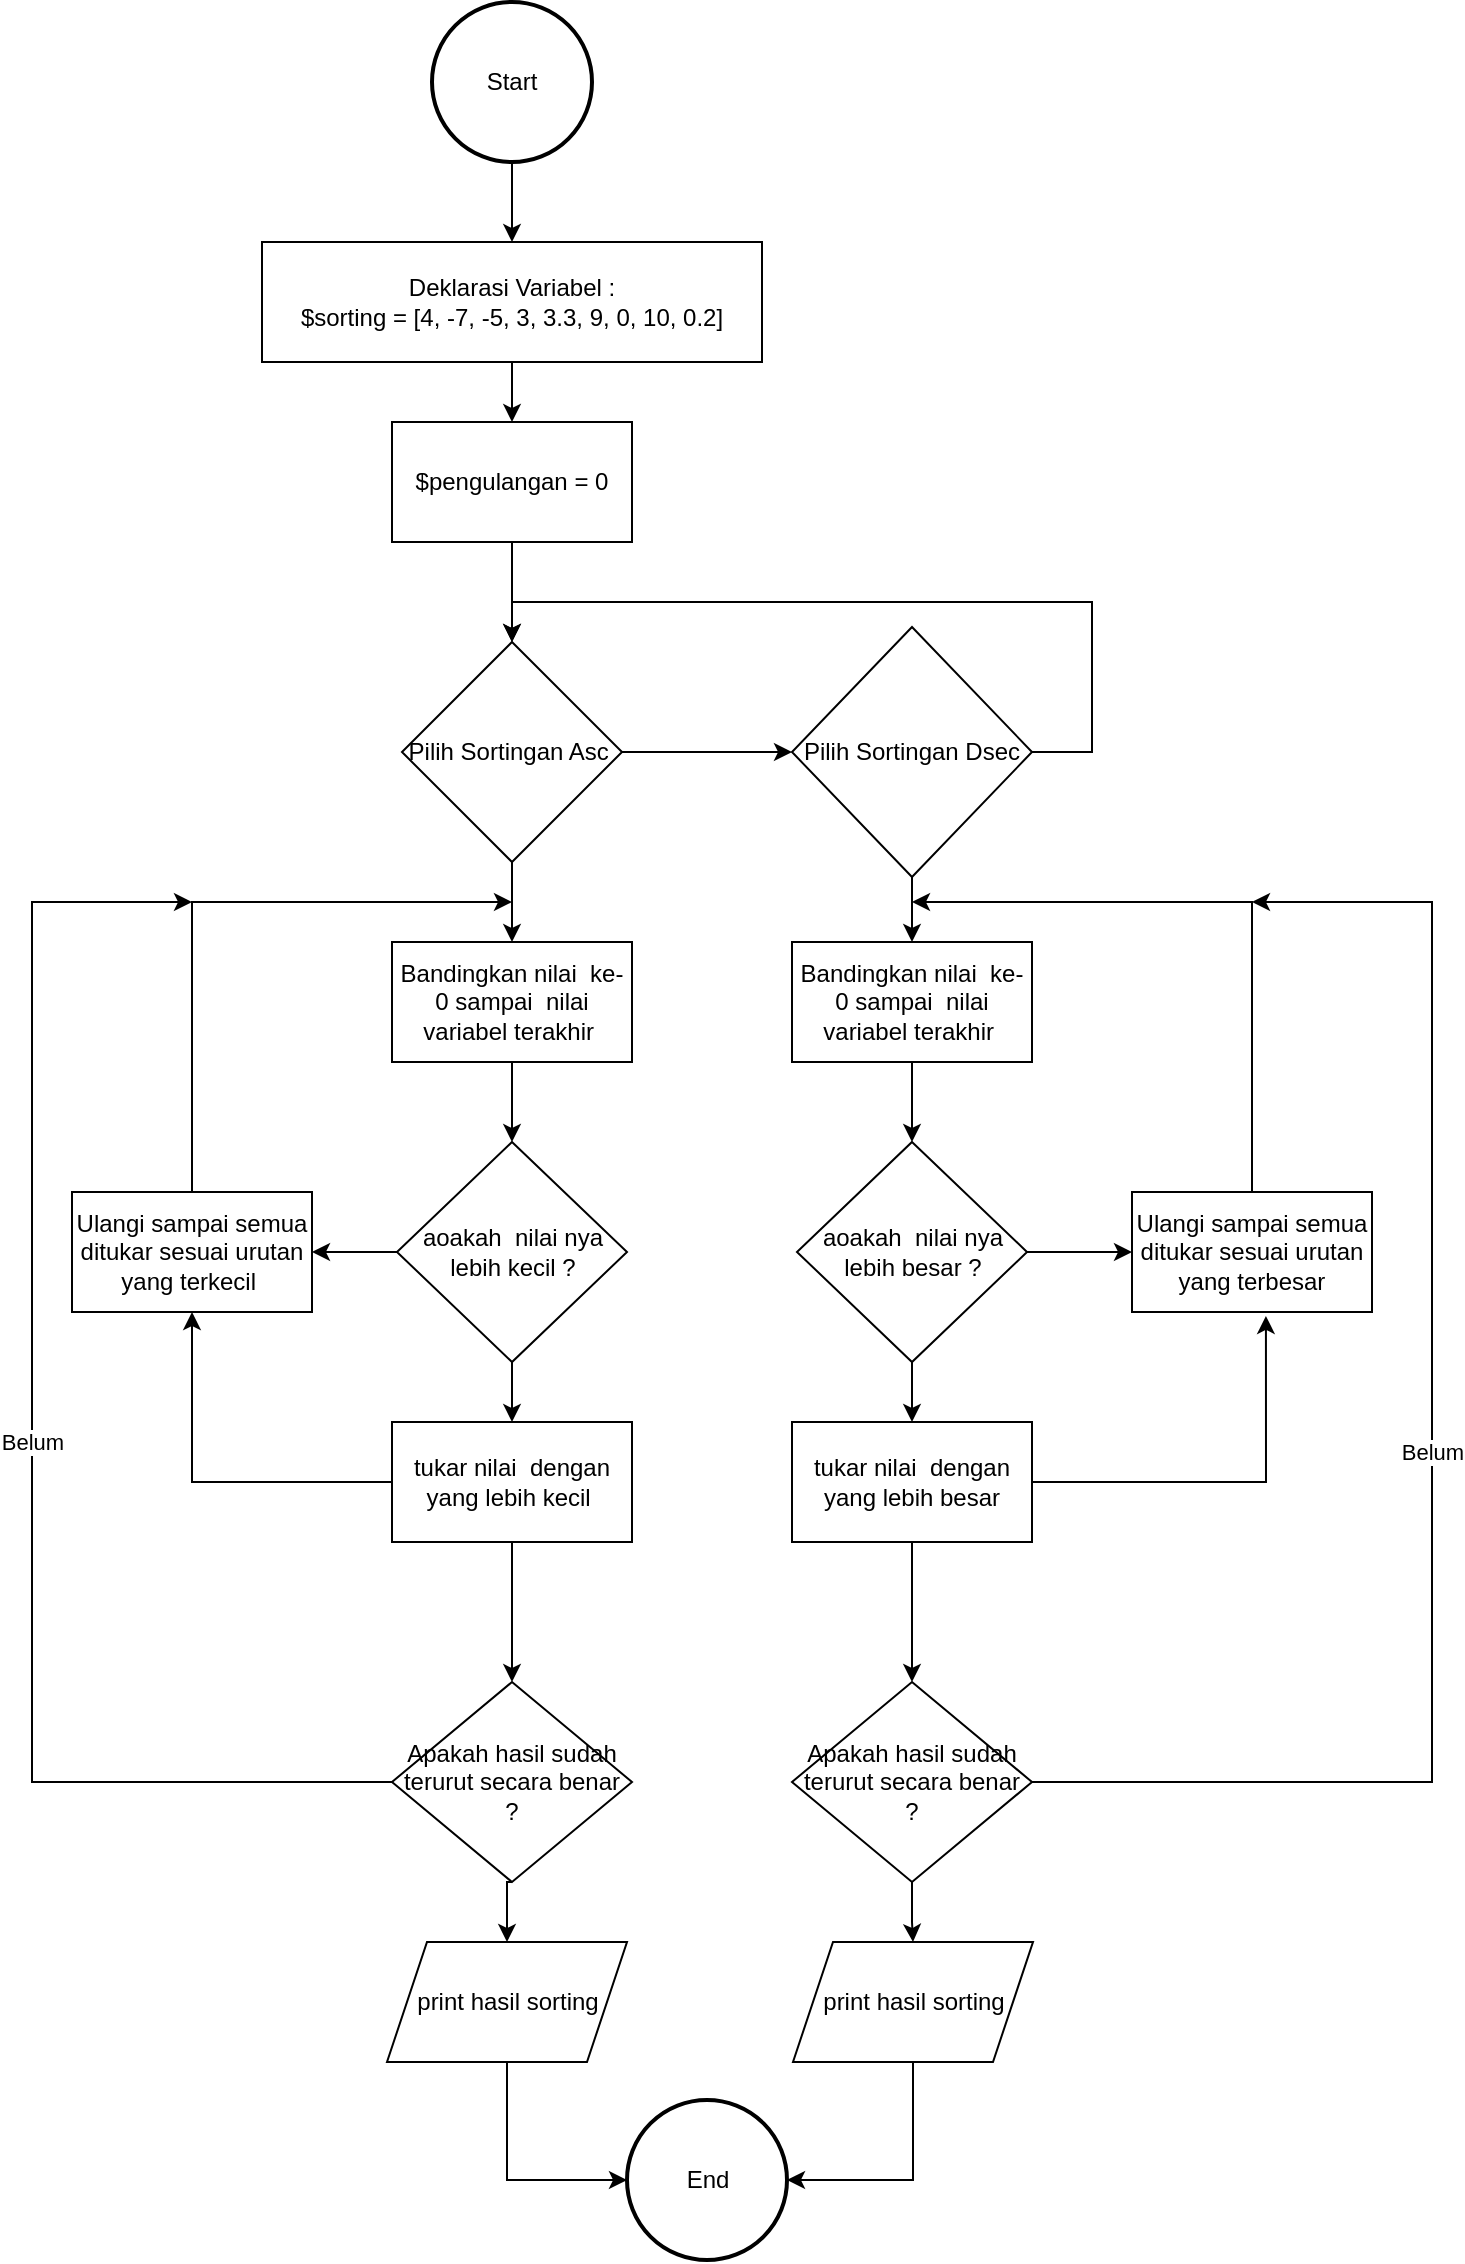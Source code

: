 <mxfile version="15.9.4" type="device"><diagram id="C5RBs43oDa-KdzZeNtuy" name="Page-1"><mxGraphModel dx="1231" dy="689" grid="1" gridSize="10" guides="1" tooltips="1" connect="1" arrows="1" fold="1" page="1" pageScale="1" pageWidth="827" pageHeight="1169" math="0" shadow="0"><root><mxCell id="WIyWlLk6GJQsqaUBKTNV-0"/><mxCell id="WIyWlLk6GJQsqaUBKTNV-1" parent="WIyWlLk6GJQsqaUBKTNV-0"/><mxCell id="5b2cCdzs2RsCWKGdiXrX-2" style="edgeStyle=orthogonalEdgeStyle;rounded=0;orthogonalLoop=1;jettySize=auto;html=1;exitX=0.5;exitY=1;exitDx=0;exitDy=0;exitPerimeter=0;entryX=0.5;entryY=0;entryDx=0;entryDy=0;" edge="1" parent="WIyWlLk6GJQsqaUBKTNV-1" source="5b2cCdzs2RsCWKGdiXrX-0" target="5b2cCdzs2RsCWKGdiXrX-1"><mxGeometry relative="1" as="geometry"/></mxCell><mxCell id="5b2cCdzs2RsCWKGdiXrX-0" value="Start" style="strokeWidth=2;html=1;shape=mxgraph.flowchart.start_2;whiteSpace=wrap;" vertex="1" parent="WIyWlLk6GJQsqaUBKTNV-1"><mxGeometry x="280" y="20" width="80" height="80" as="geometry"/></mxCell><mxCell id="5b2cCdzs2RsCWKGdiXrX-4" value="" style="edgeStyle=orthogonalEdgeStyle;rounded=0;orthogonalLoop=1;jettySize=auto;html=1;" edge="1" parent="WIyWlLk6GJQsqaUBKTNV-1" source="5b2cCdzs2RsCWKGdiXrX-1" target="5b2cCdzs2RsCWKGdiXrX-3"><mxGeometry relative="1" as="geometry"/></mxCell><mxCell id="5b2cCdzs2RsCWKGdiXrX-1" value="Deklarasi Variabel :&lt;br&gt;$sorting =&amp;nbsp;[4, -7, -5, 3, 3.3, 9, 0, 10, 0.2]" style="whiteSpace=wrap;html=1;" vertex="1" parent="WIyWlLk6GJQsqaUBKTNV-1"><mxGeometry x="195" y="140" width="250" height="60" as="geometry"/></mxCell><mxCell id="5b2cCdzs2RsCWKGdiXrX-11" style="edgeStyle=orthogonalEdgeStyle;rounded=0;orthogonalLoop=1;jettySize=auto;html=1;exitX=0.5;exitY=1;exitDx=0;exitDy=0;entryX=0.5;entryY=0;entryDx=0;entryDy=0;" edge="1" parent="WIyWlLk6GJQsqaUBKTNV-1" source="5b2cCdzs2RsCWKGdiXrX-3" target="5b2cCdzs2RsCWKGdiXrX-8"><mxGeometry relative="1" as="geometry"/></mxCell><mxCell id="5b2cCdzs2RsCWKGdiXrX-3" value="$pengulangan = 0" style="whiteSpace=wrap;html=1;" vertex="1" parent="WIyWlLk6GJQsqaUBKTNV-1"><mxGeometry x="260" y="230" width="120" height="60" as="geometry"/></mxCell><mxCell id="5b2cCdzs2RsCWKGdiXrX-19" value="" style="edgeStyle=orthogonalEdgeStyle;rounded=0;orthogonalLoop=1;jettySize=auto;html=1;" edge="1" parent="WIyWlLk6GJQsqaUBKTNV-1" source="5b2cCdzs2RsCWKGdiXrX-5" target="5b2cCdzs2RsCWKGdiXrX-18"><mxGeometry relative="1" as="geometry"/></mxCell><mxCell id="5b2cCdzs2RsCWKGdiXrX-5" value="Bandingkan nilai&amp;nbsp; ke-0 sampai&amp;nbsp; nilai variabel terakhir&amp;nbsp;" style="whiteSpace=wrap;html=1;" vertex="1" parent="WIyWlLk6GJQsqaUBKTNV-1"><mxGeometry x="260" y="490" width="120" height="60" as="geometry"/></mxCell><mxCell id="5b2cCdzs2RsCWKGdiXrX-12" style="edgeStyle=orthogonalEdgeStyle;rounded=0;orthogonalLoop=1;jettySize=auto;html=1;exitX=0.5;exitY=1;exitDx=0;exitDy=0;entryX=0.5;entryY=0;entryDx=0;entryDy=0;" edge="1" parent="WIyWlLk6GJQsqaUBKTNV-1" source="5b2cCdzs2RsCWKGdiXrX-8" target="5b2cCdzs2RsCWKGdiXrX-5"><mxGeometry relative="1" as="geometry"/></mxCell><mxCell id="5b2cCdzs2RsCWKGdiXrX-14" value="" style="edgeStyle=orthogonalEdgeStyle;rounded=0;orthogonalLoop=1;jettySize=auto;html=1;" edge="1" parent="WIyWlLk6GJQsqaUBKTNV-1" source="5b2cCdzs2RsCWKGdiXrX-8" target="5b2cCdzs2RsCWKGdiXrX-13"><mxGeometry relative="1" as="geometry"/></mxCell><mxCell id="5b2cCdzs2RsCWKGdiXrX-8" value="Pilih Sortingan Asc&amp;nbsp;" style="rhombus;whiteSpace=wrap;html=1;" vertex="1" parent="WIyWlLk6GJQsqaUBKTNV-1"><mxGeometry x="265" y="340" width="110" height="110" as="geometry"/></mxCell><mxCell id="5b2cCdzs2RsCWKGdiXrX-16" style="edgeStyle=orthogonalEdgeStyle;rounded=0;orthogonalLoop=1;jettySize=auto;html=1;exitX=0.5;exitY=1;exitDx=0;exitDy=0;entryX=0.5;entryY=0;entryDx=0;entryDy=0;" edge="1" parent="WIyWlLk6GJQsqaUBKTNV-1" source="5b2cCdzs2RsCWKGdiXrX-13" target="5b2cCdzs2RsCWKGdiXrX-15"><mxGeometry relative="1" as="geometry"/></mxCell><mxCell id="5b2cCdzs2RsCWKGdiXrX-17" style="edgeStyle=orthogonalEdgeStyle;rounded=0;orthogonalLoop=1;jettySize=auto;html=1;exitX=1;exitY=0.5;exitDx=0;exitDy=0;entryX=0.5;entryY=0;entryDx=0;entryDy=0;" edge="1" parent="WIyWlLk6GJQsqaUBKTNV-1" source="5b2cCdzs2RsCWKGdiXrX-13" target="5b2cCdzs2RsCWKGdiXrX-8"><mxGeometry relative="1" as="geometry"><Array as="points"><mxPoint x="610" y="395"/><mxPoint x="610" y="320"/><mxPoint x="320" y="320"/></Array></mxGeometry></mxCell><mxCell id="5b2cCdzs2RsCWKGdiXrX-13" value="Pilih Sortingan Dsec" style="rhombus;whiteSpace=wrap;html=1;" vertex="1" parent="WIyWlLk6GJQsqaUBKTNV-1"><mxGeometry x="460" y="332.5" width="120" height="125" as="geometry"/></mxCell><mxCell id="5b2cCdzs2RsCWKGdiXrX-21" style="edgeStyle=orthogonalEdgeStyle;rounded=0;orthogonalLoop=1;jettySize=auto;html=1;exitX=0.5;exitY=1;exitDx=0;exitDy=0;entryX=0.5;entryY=0;entryDx=0;entryDy=0;" edge="1" parent="WIyWlLk6GJQsqaUBKTNV-1" source="5b2cCdzs2RsCWKGdiXrX-15" target="5b2cCdzs2RsCWKGdiXrX-20"><mxGeometry relative="1" as="geometry"/></mxCell><mxCell id="5b2cCdzs2RsCWKGdiXrX-15" value="Bandingkan nilai&amp;nbsp; ke-0 sampai&amp;nbsp; nilai variabel terakhir&amp;nbsp;" style="whiteSpace=wrap;html=1;" vertex="1" parent="WIyWlLk6GJQsqaUBKTNV-1"><mxGeometry x="460" y="490" width="120" height="60" as="geometry"/></mxCell><mxCell id="5b2cCdzs2RsCWKGdiXrX-23" value="" style="edgeStyle=orthogonalEdgeStyle;rounded=0;orthogonalLoop=1;jettySize=auto;html=1;" edge="1" parent="WIyWlLk6GJQsqaUBKTNV-1" source="5b2cCdzs2RsCWKGdiXrX-18" target="5b2cCdzs2RsCWKGdiXrX-22"><mxGeometry relative="1" as="geometry"/></mxCell><mxCell id="5b2cCdzs2RsCWKGdiXrX-27" style="edgeStyle=orthogonalEdgeStyle;rounded=0;orthogonalLoop=1;jettySize=auto;html=1;exitX=0;exitY=0.5;exitDx=0;exitDy=0;entryX=1;entryY=0.5;entryDx=0;entryDy=0;" edge="1" parent="WIyWlLk6GJQsqaUBKTNV-1" source="5b2cCdzs2RsCWKGdiXrX-18" target="5b2cCdzs2RsCWKGdiXrX-24"><mxGeometry relative="1" as="geometry"/></mxCell><mxCell id="5b2cCdzs2RsCWKGdiXrX-18" value="aoakah&amp;nbsp; nilai nya lebih kecil ?" style="rhombus;whiteSpace=wrap;html=1;" vertex="1" parent="WIyWlLk6GJQsqaUBKTNV-1"><mxGeometry x="262.5" y="590" width="115" height="110" as="geometry"/></mxCell><mxCell id="5b2cCdzs2RsCWKGdiXrX-30" style="edgeStyle=orthogonalEdgeStyle;rounded=0;orthogonalLoop=1;jettySize=auto;html=1;exitX=0.5;exitY=1;exitDx=0;exitDy=0;entryX=0.5;entryY=0;entryDx=0;entryDy=0;" edge="1" parent="WIyWlLk6GJQsqaUBKTNV-1" source="5b2cCdzs2RsCWKGdiXrX-20" target="5b2cCdzs2RsCWKGdiXrX-28"><mxGeometry relative="1" as="geometry"/></mxCell><mxCell id="5b2cCdzs2RsCWKGdiXrX-32" style="edgeStyle=orthogonalEdgeStyle;rounded=0;orthogonalLoop=1;jettySize=auto;html=1;exitX=1;exitY=0.5;exitDx=0;exitDy=0;entryX=0;entryY=0.5;entryDx=0;entryDy=0;" edge="1" parent="WIyWlLk6GJQsqaUBKTNV-1" source="5b2cCdzs2RsCWKGdiXrX-20" target="5b2cCdzs2RsCWKGdiXrX-29"><mxGeometry relative="1" as="geometry"/></mxCell><mxCell id="5b2cCdzs2RsCWKGdiXrX-20" value="aoakah&amp;nbsp; nilai nya lebih besar ?" style="rhombus;whiteSpace=wrap;html=1;" vertex="1" parent="WIyWlLk6GJQsqaUBKTNV-1"><mxGeometry x="462.5" y="590" width="115" height="110" as="geometry"/></mxCell><mxCell id="5b2cCdzs2RsCWKGdiXrX-25" value="" style="edgeStyle=orthogonalEdgeStyle;rounded=0;orthogonalLoop=1;jettySize=auto;html=1;entryX=0.5;entryY=1;entryDx=0;entryDy=0;" edge="1" parent="WIyWlLk6GJQsqaUBKTNV-1" source="5b2cCdzs2RsCWKGdiXrX-22" target="5b2cCdzs2RsCWKGdiXrX-24"><mxGeometry relative="1" as="geometry"/></mxCell><mxCell id="5b2cCdzs2RsCWKGdiXrX-35" value="" style="edgeStyle=orthogonalEdgeStyle;rounded=0;orthogonalLoop=1;jettySize=auto;html=1;" edge="1" parent="WIyWlLk6GJQsqaUBKTNV-1" source="5b2cCdzs2RsCWKGdiXrX-22" target="5b2cCdzs2RsCWKGdiXrX-34"><mxGeometry relative="1" as="geometry"/></mxCell><mxCell id="5b2cCdzs2RsCWKGdiXrX-22" value="tukar nilai&amp;nbsp; dengan yang lebih kecil&amp;nbsp;" style="whiteSpace=wrap;html=1;" vertex="1" parent="WIyWlLk6GJQsqaUBKTNV-1"><mxGeometry x="260" y="730" width="120" height="60" as="geometry"/></mxCell><mxCell id="5b2cCdzs2RsCWKGdiXrX-26" style="edgeStyle=orthogonalEdgeStyle;rounded=0;orthogonalLoop=1;jettySize=auto;html=1;exitX=0.5;exitY=0;exitDx=0;exitDy=0;" edge="1" parent="WIyWlLk6GJQsqaUBKTNV-1" source="5b2cCdzs2RsCWKGdiXrX-24"><mxGeometry relative="1" as="geometry"><mxPoint x="320" y="470" as="targetPoint"/><Array as="points"><mxPoint x="160" y="470"/></Array></mxGeometry></mxCell><mxCell id="5b2cCdzs2RsCWKGdiXrX-24" value="Ulangi sampai semua ditukar sesuai urutan yang terkecil&amp;nbsp;" style="whiteSpace=wrap;html=1;" vertex="1" parent="WIyWlLk6GJQsqaUBKTNV-1"><mxGeometry x="100" y="615" width="120" height="60" as="geometry"/></mxCell><mxCell id="5b2cCdzs2RsCWKGdiXrX-31" style="edgeStyle=orthogonalEdgeStyle;rounded=0;orthogonalLoop=1;jettySize=auto;html=1;exitX=1;exitY=0.5;exitDx=0;exitDy=0;entryX=0.558;entryY=1.033;entryDx=0;entryDy=0;entryPerimeter=0;" edge="1" parent="WIyWlLk6GJQsqaUBKTNV-1" source="5b2cCdzs2RsCWKGdiXrX-28" target="5b2cCdzs2RsCWKGdiXrX-29"><mxGeometry relative="1" as="geometry"/></mxCell><mxCell id="5b2cCdzs2RsCWKGdiXrX-37" value="" style="edgeStyle=orthogonalEdgeStyle;rounded=0;orthogonalLoop=1;jettySize=auto;html=1;" edge="1" parent="WIyWlLk6GJQsqaUBKTNV-1" source="5b2cCdzs2RsCWKGdiXrX-28"><mxGeometry relative="1" as="geometry"><mxPoint x="520" y="860" as="targetPoint"/></mxGeometry></mxCell><mxCell id="5b2cCdzs2RsCWKGdiXrX-28" value="tukar nilai&amp;nbsp; dengan yang lebih besar" style="whiteSpace=wrap;html=1;" vertex="1" parent="WIyWlLk6GJQsqaUBKTNV-1"><mxGeometry x="460" y="730" width="120" height="60" as="geometry"/></mxCell><mxCell id="5b2cCdzs2RsCWKGdiXrX-33" style="edgeStyle=orthogonalEdgeStyle;rounded=0;orthogonalLoop=1;jettySize=auto;html=1;exitX=0.5;exitY=0;exitDx=0;exitDy=0;" edge="1" parent="WIyWlLk6GJQsqaUBKTNV-1" source="5b2cCdzs2RsCWKGdiXrX-29"><mxGeometry relative="1" as="geometry"><mxPoint x="520" y="470" as="targetPoint"/><Array as="points"><mxPoint x="690" y="470"/></Array></mxGeometry></mxCell><mxCell id="5b2cCdzs2RsCWKGdiXrX-29" value="Ulangi sampai semua ditukar sesuai urutan yang terbesar" style="whiteSpace=wrap;html=1;" vertex="1" parent="WIyWlLk6GJQsqaUBKTNV-1"><mxGeometry x="630" y="615" width="120" height="60" as="geometry"/></mxCell><mxCell id="5b2cCdzs2RsCWKGdiXrX-42" value="Belum" style="edgeStyle=orthogonalEdgeStyle;rounded=0;orthogonalLoop=1;jettySize=auto;html=1;exitX=0;exitY=0.5;exitDx=0;exitDy=0;" edge="1" parent="WIyWlLk6GJQsqaUBKTNV-1" source="5b2cCdzs2RsCWKGdiXrX-34"><mxGeometry relative="1" as="geometry"><mxPoint x="160" y="470" as="targetPoint"/><Array as="points"><mxPoint x="80" y="910"/><mxPoint x="80" y="470"/></Array></mxGeometry></mxCell><mxCell id="5b2cCdzs2RsCWKGdiXrX-45" style="edgeStyle=orthogonalEdgeStyle;rounded=0;orthogonalLoop=1;jettySize=auto;html=1;exitX=0.5;exitY=1;exitDx=0;exitDy=0;entryX=0.5;entryY=0;entryDx=0;entryDy=0;" edge="1" parent="WIyWlLk6GJQsqaUBKTNV-1" source="5b2cCdzs2RsCWKGdiXrX-34" target="5b2cCdzs2RsCWKGdiXrX-44"><mxGeometry relative="1" as="geometry"/></mxCell><mxCell id="5b2cCdzs2RsCWKGdiXrX-34" value="Apakah hasil sudah terurut secara benar ?" style="rhombus;whiteSpace=wrap;html=1;" vertex="1" parent="WIyWlLk6GJQsqaUBKTNV-1"><mxGeometry x="260" y="860" width="120" height="100" as="geometry"/></mxCell><mxCell id="5b2cCdzs2RsCWKGdiXrX-43" value="Belum" style="edgeStyle=orthogonalEdgeStyle;rounded=0;orthogonalLoop=1;jettySize=auto;html=1;exitX=1;exitY=0.5;exitDx=0;exitDy=0;" edge="1" parent="WIyWlLk6GJQsqaUBKTNV-1" source="5b2cCdzs2RsCWKGdiXrX-39"><mxGeometry relative="1" as="geometry"><mxPoint x="690" y="470" as="targetPoint"/><Array as="points"><mxPoint x="780" y="910"/><mxPoint x="780" y="470"/><mxPoint x="690" y="470"/></Array></mxGeometry></mxCell><mxCell id="5b2cCdzs2RsCWKGdiXrX-47" style="edgeStyle=orthogonalEdgeStyle;rounded=0;orthogonalLoop=1;jettySize=auto;html=1;exitX=0.5;exitY=1;exitDx=0;exitDy=0;" edge="1" parent="WIyWlLk6GJQsqaUBKTNV-1" source="5b2cCdzs2RsCWKGdiXrX-39" target="5b2cCdzs2RsCWKGdiXrX-46"><mxGeometry relative="1" as="geometry"/></mxCell><mxCell id="5b2cCdzs2RsCWKGdiXrX-39" value="Apakah hasil sudah terurut secara benar ?" style="rhombus;whiteSpace=wrap;html=1;" vertex="1" parent="WIyWlLk6GJQsqaUBKTNV-1"><mxGeometry x="460" y="860" width="120" height="100" as="geometry"/></mxCell><mxCell id="5b2cCdzs2RsCWKGdiXrX-49" style="edgeStyle=orthogonalEdgeStyle;rounded=0;orthogonalLoop=1;jettySize=auto;html=1;exitX=0.5;exitY=1;exitDx=0;exitDy=0;entryX=0;entryY=0.5;entryDx=0;entryDy=0;entryPerimeter=0;" edge="1" parent="WIyWlLk6GJQsqaUBKTNV-1" source="5b2cCdzs2RsCWKGdiXrX-44" target="5b2cCdzs2RsCWKGdiXrX-48"><mxGeometry relative="1" as="geometry"/></mxCell><mxCell id="5b2cCdzs2RsCWKGdiXrX-44" value="print hasil sorting" style="shape=parallelogram;perimeter=parallelogramPerimeter;whiteSpace=wrap;html=1;fixedSize=1;" vertex="1" parent="WIyWlLk6GJQsqaUBKTNV-1"><mxGeometry x="257.5" y="990" width="120" height="60" as="geometry"/></mxCell><mxCell id="5b2cCdzs2RsCWKGdiXrX-50" style="edgeStyle=orthogonalEdgeStyle;rounded=0;orthogonalLoop=1;jettySize=auto;html=1;exitX=0.5;exitY=1;exitDx=0;exitDy=0;entryX=1;entryY=0.5;entryDx=0;entryDy=0;entryPerimeter=0;" edge="1" parent="WIyWlLk6GJQsqaUBKTNV-1" source="5b2cCdzs2RsCWKGdiXrX-46" target="5b2cCdzs2RsCWKGdiXrX-48"><mxGeometry relative="1" as="geometry"/></mxCell><mxCell id="5b2cCdzs2RsCWKGdiXrX-46" value="print hasil sorting" style="shape=parallelogram;perimeter=parallelogramPerimeter;whiteSpace=wrap;html=1;fixedSize=1;" vertex="1" parent="WIyWlLk6GJQsqaUBKTNV-1"><mxGeometry x="460.5" y="990" width="120" height="60" as="geometry"/></mxCell><mxCell id="5b2cCdzs2RsCWKGdiXrX-48" value="End" style="strokeWidth=2;html=1;shape=mxgraph.flowchart.start_2;whiteSpace=wrap;" vertex="1" parent="WIyWlLk6GJQsqaUBKTNV-1"><mxGeometry x="377.5" y="1069" width="80" height="80" as="geometry"/></mxCell></root></mxGraphModel></diagram></mxfile>
